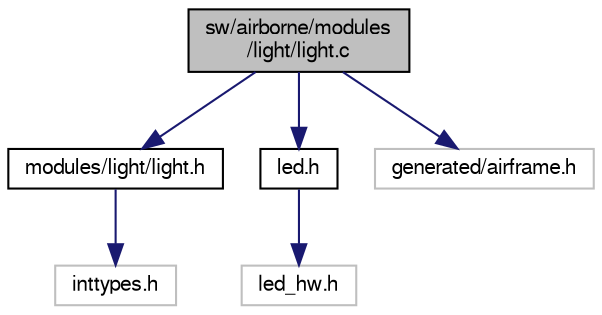 digraph "sw/airborne/modules/light/light.c"
{
  edge [fontname="FreeSans",fontsize="10",labelfontname="FreeSans",labelfontsize="10"];
  node [fontname="FreeSans",fontsize="10",shape=record];
  Node1 [label="sw/airborne/modules\l/light/light.c",height=0.2,width=0.4,color="black", fillcolor="grey75", style="filled", fontcolor="black"];
  Node1 -> Node2 [color="midnightblue",fontsize="10",style="solid",fontname="FreeSans"];
  Node2 [label="modules/light/light.h",height=0.2,width=0.4,color="black", fillcolor="white", style="filled",URL="$light_8h.html"];
  Node2 -> Node3 [color="midnightblue",fontsize="10",style="solid",fontname="FreeSans"];
  Node3 [label="inttypes.h",height=0.2,width=0.4,color="grey75", fillcolor="white", style="filled"];
  Node1 -> Node4 [color="midnightblue",fontsize="10",style="solid",fontname="FreeSans"];
  Node4 [label="led.h",height=0.2,width=0.4,color="black", fillcolor="white", style="filled",URL="$led_8h.html",tooltip="arch independent LED (Light Emitting Diodes) API "];
  Node4 -> Node5 [color="midnightblue",fontsize="10",style="solid",fontname="FreeSans"];
  Node5 [label="led_hw.h",height=0.2,width=0.4,color="grey75", fillcolor="white", style="filled"];
  Node1 -> Node6 [color="midnightblue",fontsize="10",style="solid",fontname="FreeSans"];
  Node6 [label="generated/airframe.h",height=0.2,width=0.4,color="grey75", fillcolor="white", style="filled"];
}
